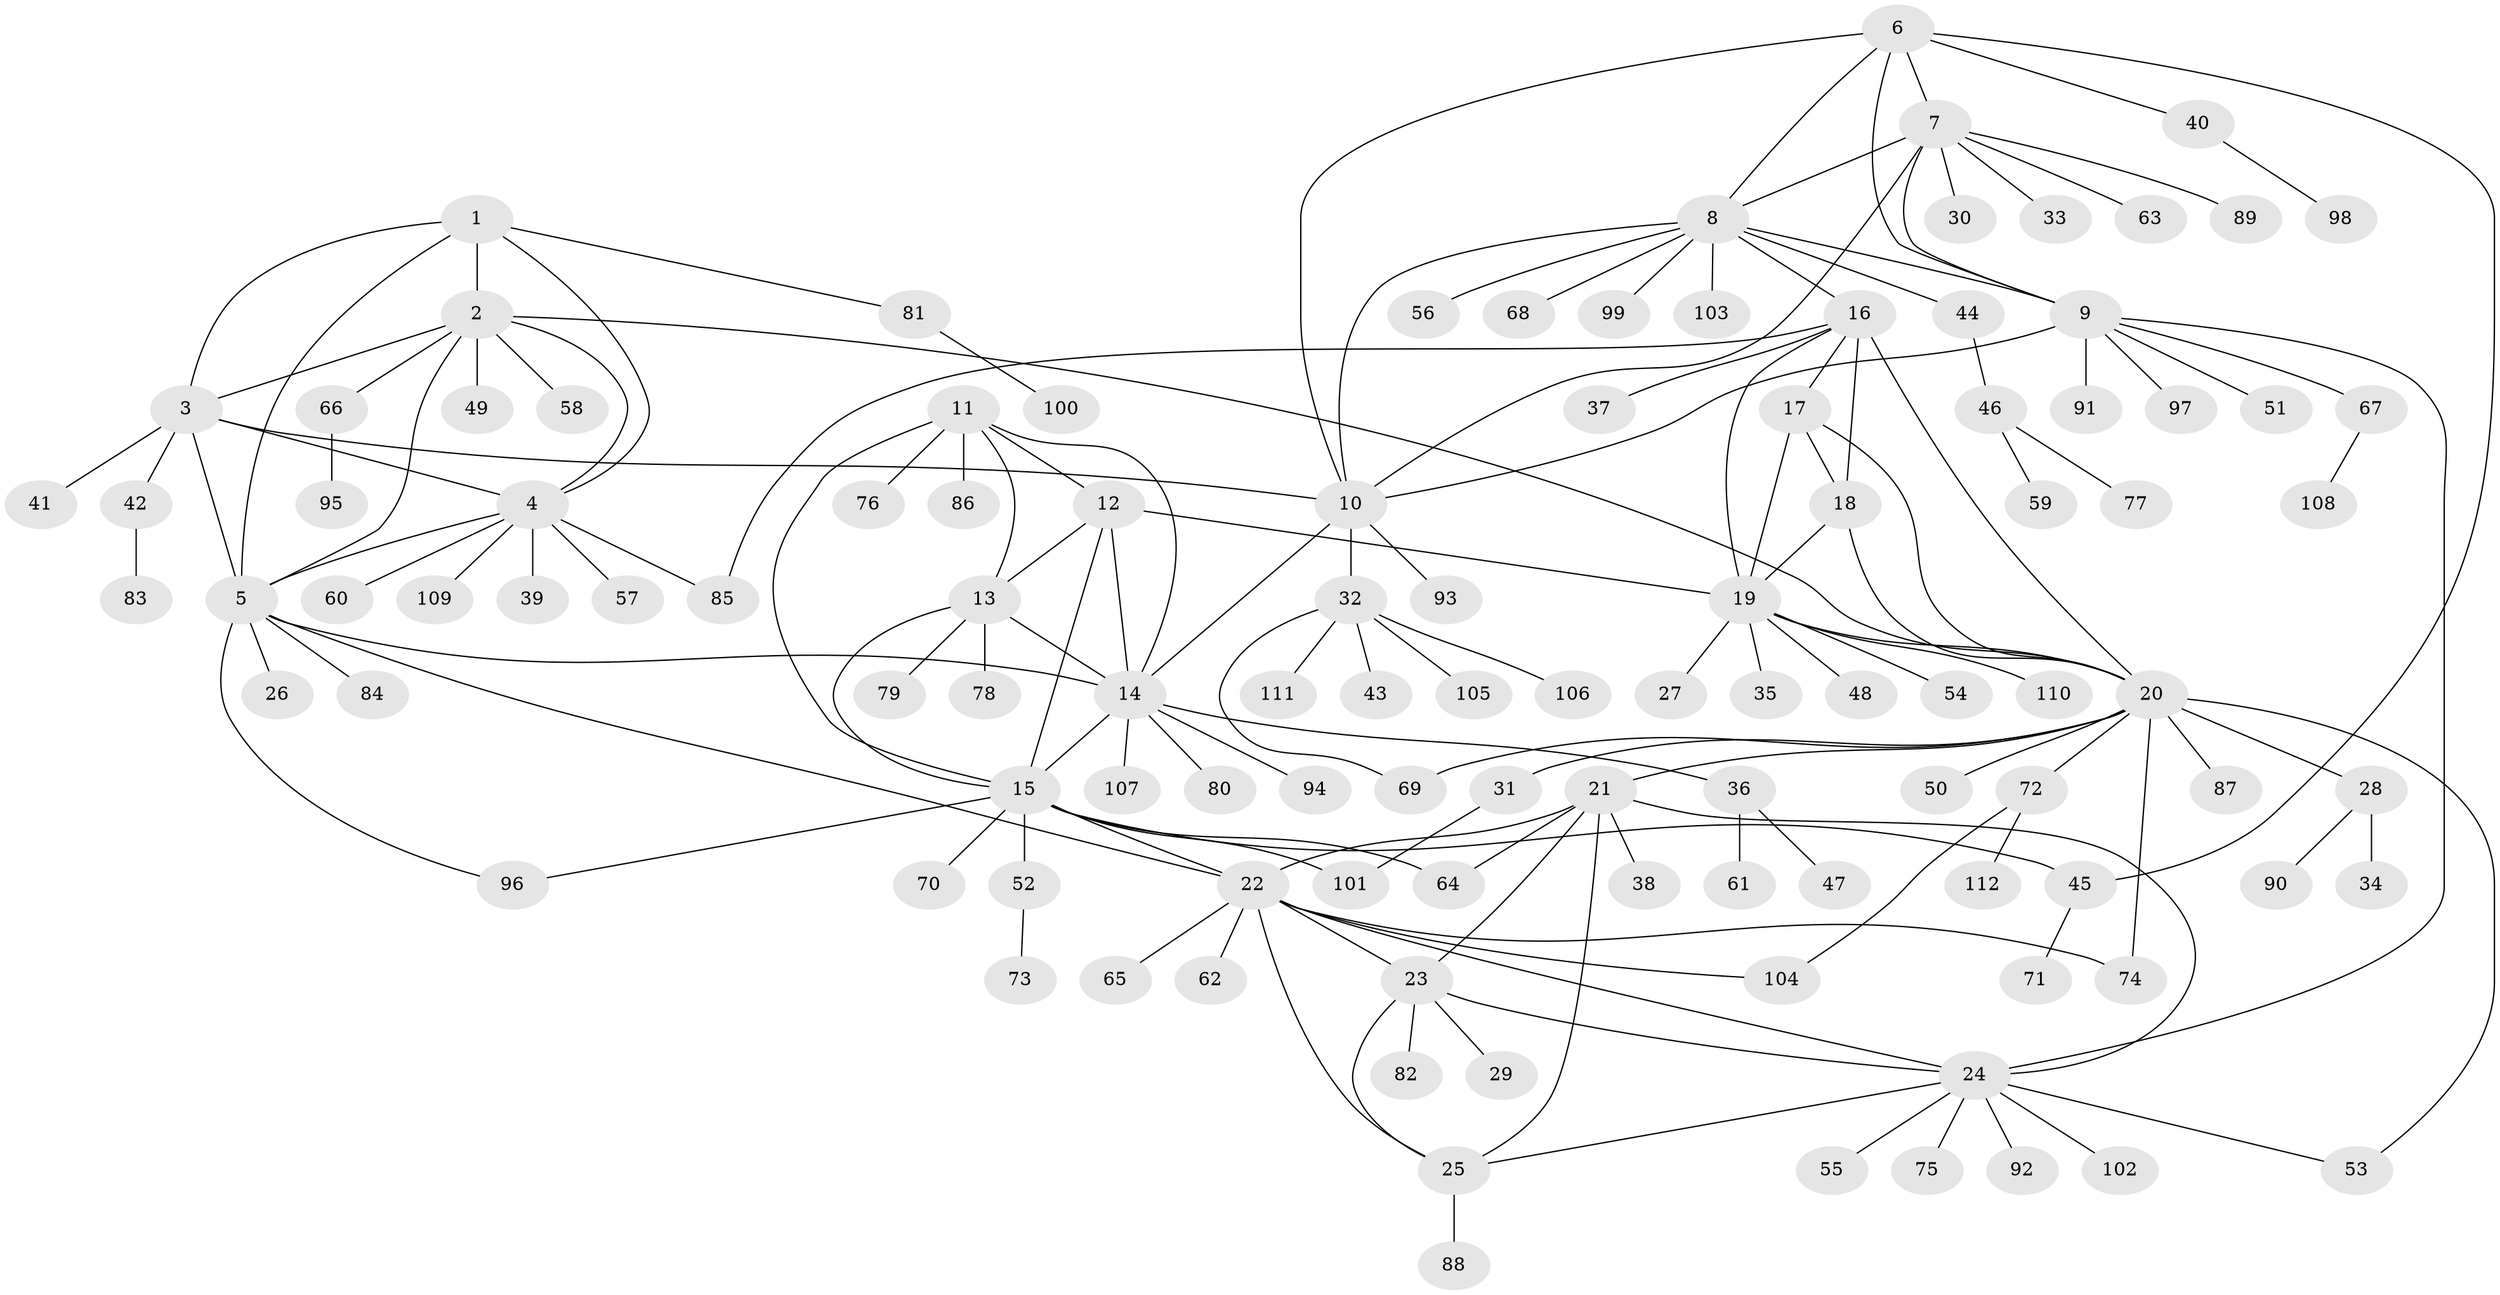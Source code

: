 // coarse degree distribution, {8: 0.022727272727272728, 6: 0.03409090909090909, 10: 0.022727272727272728, 9: 0.022727272727272728, 13: 0.022727272727272728, 5: 0.03409090909090909, 12: 0.011363636363636364, 11: 0.022727272727272728, 3: 0.03409090909090909, 7: 0.011363636363636364, 4: 0.011363636363636364, 1: 0.6477272727272727, 2: 0.10227272727272728}
// Generated by graph-tools (version 1.1) at 2025/42/03/06/25 10:42:11]
// undirected, 112 vertices, 156 edges
graph export_dot {
graph [start="1"]
  node [color=gray90,style=filled];
  1;
  2;
  3;
  4;
  5;
  6;
  7;
  8;
  9;
  10;
  11;
  12;
  13;
  14;
  15;
  16;
  17;
  18;
  19;
  20;
  21;
  22;
  23;
  24;
  25;
  26;
  27;
  28;
  29;
  30;
  31;
  32;
  33;
  34;
  35;
  36;
  37;
  38;
  39;
  40;
  41;
  42;
  43;
  44;
  45;
  46;
  47;
  48;
  49;
  50;
  51;
  52;
  53;
  54;
  55;
  56;
  57;
  58;
  59;
  60;
  61;
  62;
  63;
  64;
  65;
  66;
  67;
  68;
  69;
  70;
  71;
  72;
  73;
  74;
  75;
  76;
  77;
  78;
  79;
  80;
  81;
  82;
  83;
  84;
  85;
  86;
  87;
  88;
  89;
  90;
  91;
  92;
  93;
  94;
  95;
  96;
  97;
  98;
  99;
  100;
  101;
  102;
  103;
  104;
  105;
  106;
  107;
  108;
  109;
  110;
  111;
  112;
  1 -- 2;
  1 -- 3;
  1 -- 4;
  1 -- 5;
  1 -- 81;
  2 -- 3;
  2 -- 4;
  2 -- 5;
  2 -- 20;
  2 -- 49;
  2 -- 58;
  2 -- 66;
  3 -- 4;
  3 -- 5;
  3 -- 10;
  3 -- 41;
  3 -- 42;
  4 -- 5;
  4 -- 39;
  4 -- 57;
  4 -- 60;
  4 -- 85;
  4 -- 109;
  5 -- 14;
  5 -- 22;
  5 -- 26;
  5 -- 84;
  5 -- 96;
  6 -- 7;
  6 -- 8;
  6 -- 9;
  6 -- 10;
  6 -- 40;
  6 -- 45;
  7 -- 8;
  7 -- 9;
  7 -- 10;
  7 -- 30;
  7 -- 33;
  7 -- 63;
  7 -- 89;
  8 -- 9;
  8 -- 10;
  8 -- 16;
  8 -- 44;
  8 -- 56;
  8 -- 68;
  8 -- 99;
  8 -- 103;
  9 -- 10;
  9 -- 24;
  9 -- 51;
  9 -- 67;
  9 -- 91;
  9 -- 97;
  10 -- 14;
  10 -- 32;
  10 -- 93;
  11 -- 12;
  11 -- 13;
  11 -- 14;
  11 -- 15;
  11 -- 76;
  11 -- 86;
  12 -- 13;
  12 -- 14;
  12 -- 15;
  12 -- 19;
  13 -- 14;
  13 -- 15;
  13 -- 78;
  13 -- 79;
  14 -- 15;
  14 -- 36;
  14 -- 80;
  14 -- 94;
  14 -- 107;
  15 -- 22;
  15 -- 45;
  15 -- 52;
  15 -- 64;
  15 -- 70;
  15 -- 96;
  15 -- 101;
  16 -- 17;
  16 -- 18;
  16 -- 19;
  16 -- 20;
  16 -- 37;
  16 -- 85;
  17 -- 18;
  17 -- 19;
  17 -- 20;
  18 -- 19;
  18 -- 20;
  19 -- 20;
  19 -- 27;
  19 -- 35;
  19 -- 48;
  19 -- 54;
  19 -- 110;
  20 -- 21;
  20 -- 28;
  20 -- 31;
  20 -- 50;
  20 -- 53;
  20 -- 69;
  20 -- 72;
  20 -- 74;
  20 -- 87;
  21 -- 22;
  21 -- 23;
  21 -- 24;
  21 -- 25;
  21 -- 38;
  21 -- 64;
  22 -- 23;
  22 -- 24;
  22 -- 25;
  22 -- 62;
  22 -- 65;
  22 -- 74;
  22 -- 104;
  23 -- 24;
  23 -- 25;
  23 -- 29;
  23 -- 82;
  24 -- 25;
  24 -- 53;
  24 -- 55;
  24 -- 75;
  24 -- 92;
  24 -- 102;
  25 -- 88;
  28 -- 34;
  28 -- 90;
  31 -- 101;
  32 -- 43;
  32 -- 69;
  32 -- 105;
  32 -- 106;
  32 -- 111;
  36 -- 47;
  36 -- 61;
  40 -- 98;
  42 -- 83;
  44 -- 46;
  45 -- 71;
  46 -- 59;
  46 -- 77;
  52 -- 73;
  66 -- 95;
  67 -- 108;
  72 -- 104;
  72 -- 112;
  81 -- 100;
}
